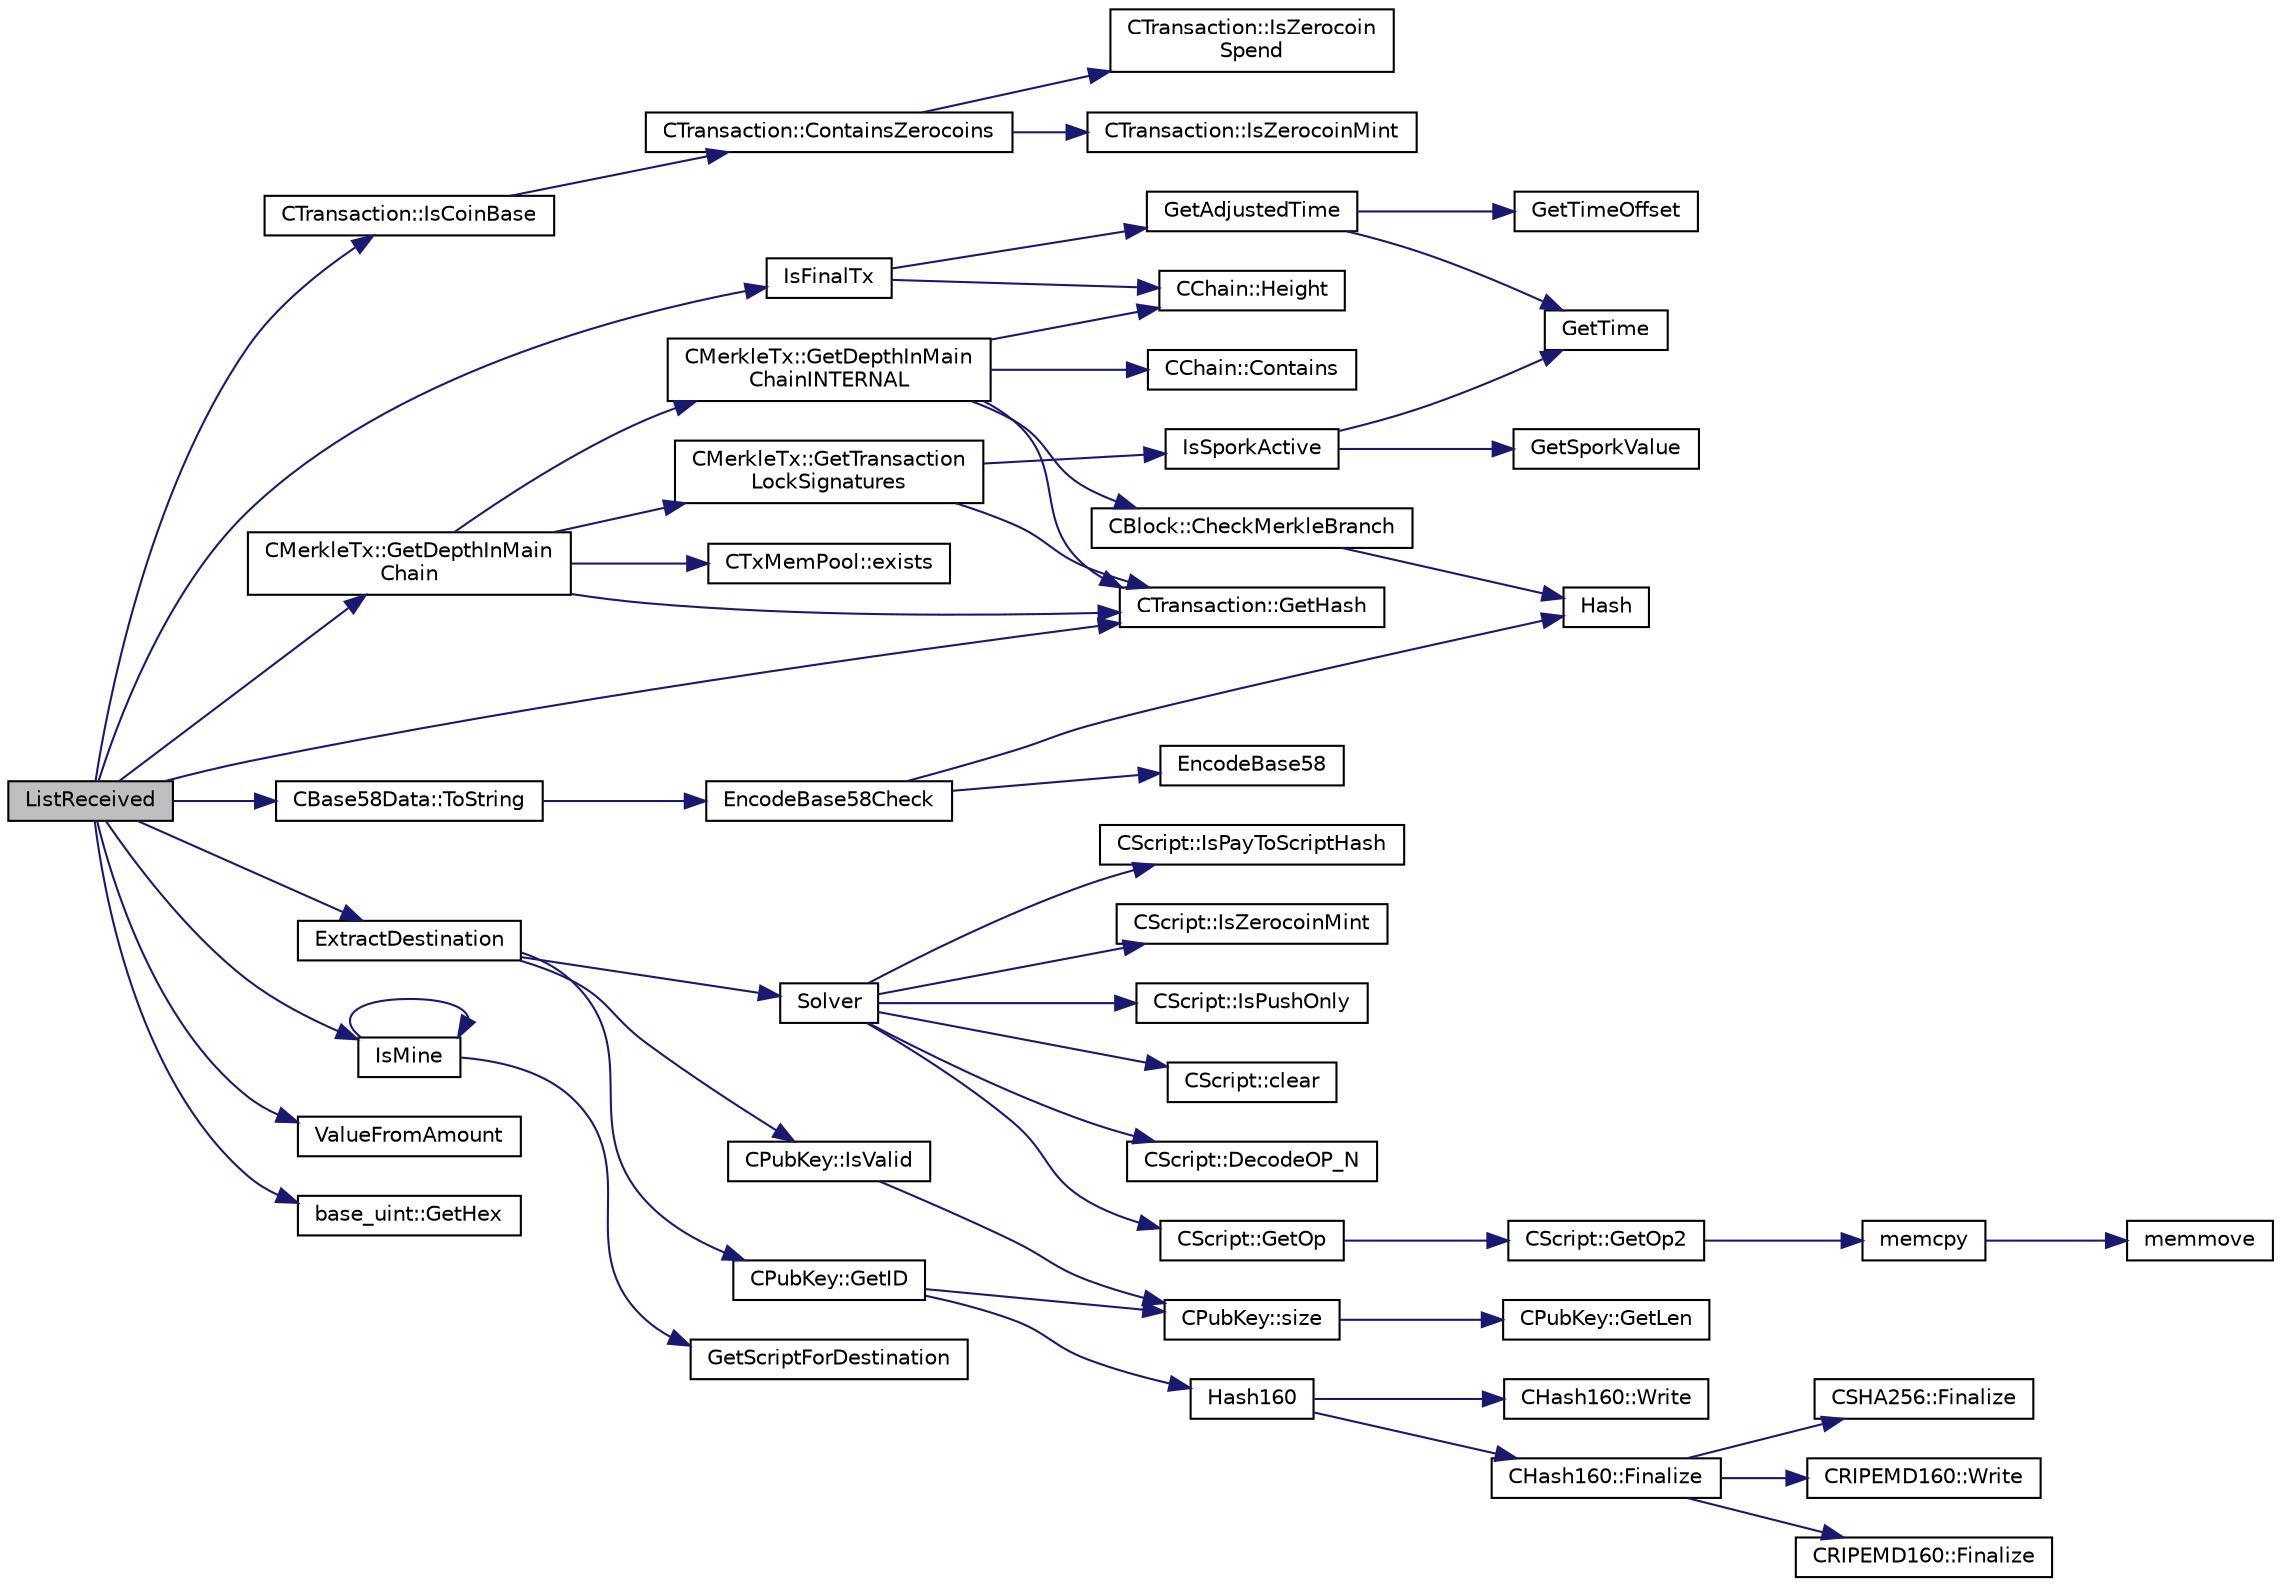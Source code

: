 digraph "ListReceived"
{
  edge [fontname="Helvetica",fontsize="10",labelfontname="Helvetica",labelfontsize="10"];
  node [fontname="Helvetica",fontsize="10",shape=record];
  rankdir="LR";
  Node1041 [label="ListReceived",height=0.2,width=0.4,color="black", fillcolor="grey75", style="filled", fontcolor="black"];
  Node1041 -> Node1042 [color="midnightblue",fontsize="10",style="solid",fontname="Helvetica"];
  Node1042 [label="CTransaction::IsCoinBase",height=0.2,width=0.4,color="black", fillcolor="white", style="filled",URL="$class_c_transaction.html#a96256e8ac1bf79ad9c057e48c41132dd"];
  Node1042 -> Node1043 [color="midnightblue",fontsize="10",style="solid",fontname="Helvetica"];
  Node1043 [label="CTransaction::ContainsZerocoins",height=0.2,width=0.4,color="black", fillcolor="white", style="filled",URL="$class_c_transaction.html#a613051e8e5651a7500cb455f37dd1116"];
  Node1043 -> Node1044 [color="midnightblue",fontsize="10",style="solid",fontname="Helvetica"];
  Node1044 [label="CTransaction::IsZerocoin\lSpend",height=0.2,width=0.4,color="black", fillcolor="white", style="filled",URL="$class_c_transaction.html#a4cda5603795c5f9179d4c8bd43f809cd"];
  Node1043 -> Node1045 [color="midnightblue",fontsize="10",style="solid",fontname="Helvetica"];
  Node1045 [label="CTransaction::IsZerocoinMint",height=0.2,width=0.4,color="black", fillcolor="white", style="filled",URL="$class_c_transaction.html#ab91efb1c2312e6feeecfbbfff11abbb1"];
  Node1041 -> Node1046 [color="midnightblue",fontsize="10",style="solid",fontname="Helvetica"];
  Node1046 [label="IsFinalTx",height=0.2,width=0.4,color="black", fillcolor="white", style="filled",URL="$main_8cpp.html#adc332cd7ac94e639bb4239618341be19"];
  Node1046 -> Node1047 [color="midnightblue",fontsize="10",style="solid",fontname="Helvetica"];
  Node1047 [label="CChain::Height",height=0.2,width=0.4,color="black", fillcolor="white", style="filled",URL="$class_c_chain.html#ad4758bc8872ce065a9579f77c3171d40",tooltip="Return the maximal height in the chain. "];
  Node1046 -> Node1048 [color="midnightblue",fontsize="10",style="solid",fontname="Helvetica"];
  Node1048 [label="GetAdjustedTime",height=0.2,width=0.4,color="black", fillcolor="white", style="filled",URL="$timedata_8cpp.html#a09f81b9c7650f898cf3cf305b87547e6"];
  Node1048 -> Node1049 [color="midnightblue",fontsize="10",style="solid",fontname="Helvetica"];
  Node1049 [label="GetTime",height=0.2,width=0.4,color="black", fillcolor="white", style="filled",URL="$utiltime_8cpp.html#a46fac5fba8ba905b5f9acb364f5d8c6f",tooltip="For unit testing. "];
  Node1048 -> Node1050 [color="midnightblue",fontsize="10",style="solid",fontname="Helvetica"];
  Node1050 [label="GetTimeOffset",height=0.2,width=0.4,color="black", fillcolor="white", style="filled",URL="$timedata_8cpp.html#a50ca5344c75631267633f15cfe5e983e",tooltip="\"Never go to sea with two chronometers; take one or three.\" Our three time sources are: ..."];
  Node1041 -> Node1051 [color="midnightblue",fontsize="10",style="solid",fontname="Helvetica"];
  Node1051 [label="CMerkleTx::GetDepthInMain\lChain",height=0.2,width=0.4,color="black", fillcolor="white", style="filled",URL="$class_c_merkle_tx.html#a5bf3a355593ecce5799de92d013149b1",tooltip="Return depth of transaction in blockchain: -1 : not in blockchain, and not in memory pool (conflicted..."];
  Node1051 -> Node1052 [color="midnightblue",fontsize="10",style="solid",fontname="Helvetica"];
  Node1052 [label="CMerkleTx::GetDepthInMain\lChainINTERNAL",height=0.2,width=0.4,color="black", fillcolor="white", style="filled",URL="$class_c_merkle_tx.html#ada4285bcdc83c90dc5829d9902b1271c"];
  Node1052 -> Node1053 [color="midnightblue",fontsize="10",style="solid",fontname="Helvetica"];
  Node1053 [label="CChain::Contains",height=0.2,width=0.4,color="black", fillcolor="white", style="filled",URL="$class_c_chain.html#af1786dc229c215dea7f727c11df2c8dc",tooltip="Efficiently check whether a block is present in this chain. "];
  Node1052 -> Node1054 [color="midnightblue",fontsize="10",style="solid",fontname="Helvetica"];
  Node1054 [label="CBlock::CheckMerkleBranch",height=0.2,width=0.4,color="black", fillcolor="white", style="filled",URL="$class_c_block.html#a81684cf96f6fb6731c869865b80d1ccd"];
  Node1054 -> Node1055 [color="midnightblue",fontsize="10",style="solid",fontname="Helvetica"];
  Node1055 [label="Hash",height=0.2,width=0.4,color="black", fillcolor="white", style="filled",URL="$hash_8h.html#a12c5e981d7f5f2850027fd5e932eff61",tooltip="Compute the 256-bit hash of a std::string. "];
  Node1052 -> Node1056 [color="midnightblue",fontsize="10",style="solid",fontname="Helvetica"];
  Node1056 [label="CTransaction::GetHash",height=0.2,width=0.4,color="black", fillcolor="white", style="filled",URL="$class_c_transaction.html#a7efd1379de830341417c0bfa23a149aa"];
  Node1052 -> Node1047 [color="midnightblue",fontsize="10",style="solid",fontname="Helvetica"];
  Node1051 -> Node1057 [color="midnightblue",fontsize="10",style="solid",fontname="Helvetica"];
  Node1057 [label="CTxMemPool::exists",height=0.2,width=0.4,color="black", fillcolor="white", style="filled",URL="$class_c_tx_mem_pool.html#adba06e79be4a1a092dd2db8290733be7"];
  Node1051 -> Node1056 [color="midnightblue",fontsize="10",style="solid",fontname="Helvetica"];
  Node1051 -> Node1058 [color="midnightblue",fontsize="10",style="solid",fontname="Helvetica"];
  Node1058 [label="CMerkleTx::GetTransaction\lLockSignatures",height=0.2,width=0.4,color="black", fillcolor="white", style="filled",URL="$class_c_merkle_tx.html#a29ab20d0785095dba254ca1050ba6989"];
  Node1058 -> Node1059 [color="midnightblue",fontsize="10",style="solid",fontname="Helvetica"];
  Node1059 [label="IsSporkActive",height=0.2,width=0.4,color="black", fillcolor="white", style="filled",URL="$spork_8cpp.html#a3305663176e21e81c80dc951a7f8ea5e"];
  Node1059 -> Node1060 [color="midnightblue",fontsize="10",style="solid",fontname="Helvetica"];
  Node1060 [label="GetSporkValue",height=0.2,width=0.4,color="black", fillcolor="white", style="filled",URL="$spork_8cpp.html#a7125c44e1c9a54dc7c28556b3fb24a8f"];
  Node1059 -> Node1049 [color="midnightblue",fontsize="10",style="solid",fontname="Helvetica"];
  Node1058 -> Node1056 [color="midnightblue",fontsize="10",style="solid",fontname="Helvetica"];
  Node1041 -> Node1061 [color="midnightblue",fontsize="10",style="solid",fontname="Helvetica"];
  Node1061 [label="ExtractDestination",height=0.2,width=0.4,color="black", fillcolor="white", style="filled",URL="$standard_8cpp.html#a951f7e601746ae076afdf3169ecca2fc"];
  Node1061 -> Node1062 [color="midnightblue",fontsize="10",style="solid",fontname="Helvetica"];
  Node1062 [label="Solver",height=0.2,width=0.4,color="black", fillcolor="white", style="filled",URL="$standard_8cpp.html#a6ee6be50bff44464e905680c6fcee6dc",tooltip="Return public keys or hashes from scriptPubKey, for &#39;standard&#39; transaction types. ..."];
  Node1062 -> Node1063 [color="midnightblue",fontsize="10",style="solid",fontname="Helvetica"];
  Node1063 [label="CScript::IsPayToScriptHash",height=0.2,width=0.4,color="black", fillcolor="white", style="filled",URL="$class_c_script.html#a0c3729c606d318923dc06f95d85a0971"];
  Node1062 -> Node1064 [color="midnightblue",fontsize="10",style="solid",fontname="Helvetica"];
  Node1064 [label="CScript::IsZerocoinMint",height=0.2,width=0.4,color="black", fillcolor="white", style="filled",URL="$class_c_script.html#aadeaf93bd9c00abc9e20d082051adac8"];
  Node1062 -> Node1065 [color="midnightblue",fontsize="10",style="solid",fontname="Helvetica"];
  Node1065 [label="CScript::IsPushOnly",height=0.2,width=0.4,color="black", fillcolor="white", style="filled",URL="$class_c_script.html#a090905f875fa5a40e616b319de8e973f",tooltip="Called by IsStandardTx and P2SH/BIP62 VerifyScript (which makes it consensus-critical). "];
  Node1062 -> Node1066 [color="midnightblue",fontsize="10",style="solid",fontname="Helvetica"];
  Node1066 [label="CScript::clear",height=0.2,width=0.4,color="black", fillcolor="white", style="filled",URL="$class_c_script.html#a7b2baf842621f07c4939408acf63377c"];
  Node1062 -> Node1067 [color="midnightblue",fontsize="10",style="solid",fontname="Helvetica"];
  Node1067 [label="CScript::GetOp",height=0.2,width=0.4,color="black", fillcolor="white", style="filled",URL="$class_c_script.html#a94635ed93d8d244ec3acfa83f9ecfe5f"];
  Node1067 -> Node1068 [color="midnightblue",fontsize="10",style="solid",fontname="Helvetica"];
  Node1068 [label="CScript::GetOp2",height=0.2,width=0.4,color="black", fillcolor="white", style="filled",URL="$class_c_script.html#aac2dbe75742054049b0c6de0e9473ef0"];
  Node1068 -> Node1069 [color="midnightblue",fontsize="10",style="solid",fontname="Helvetica"];
  Node1069 [label="memcpy",height=0.2,width=0.4,color="black", fillcolor="white", style="filled",URL="$glibc__compat_8cpp.html#a0f46826ab0466591e136db24394923cf"];
  Node1069 -> Node1070 [color="midnightblue",fontsize="10",style="solid",fontname="Helvetica"];
  Node1070 [label="memmove",height=0.2,width=0.4,color="black", fillcolor="white", style="filled",URL="$glibc__compat_8cpp.html#a9778d49e9029dd75bc53ecbbf9f5e9a1"];
  Node1062 -> Node1071 [color="midnightblue",fontsize="10",style="solid",fontname="Helvetica"];
  Node1071 [label="CScript::DecodeOP_N",height=0.2,width=0.4,color="black", fillcolor="white", style="filled",URL="$class_c_script.html#a7f975fca06b3e9a17da8ba23c7647e2e",tooltip="Encode/decode small integers: "];
  Node1061 -> Node1072 [color="midnightblue",fontsize="10",style="solid",fontname="Helvetica"];
  Node1072 [label="CPubKey::IsValid",height=0.2,width=0.4,color="black", fillcolor="white", style="filled",URL="$class_c_pub_key.html#a4fa94293cf8577fd039b9a133f6c7f30"];
  Node1072 -> Node1073 [color="midnightblue",fontsize="10",style="solid",fontname="Helvetica"];
  Node1073 [label="CPubKey::size",height=0.2,width=0.4,color="black", fillcolor="white", style="filled",URL="$class_c_pub_key.html#a6bb28fcf0a5f799c69f5b7269363b309",tooltip="Simple read-only vector-like interface to the pubkey data. "];
  Node1073 -> Node1074 [color="midnightblue",fontsize="10",style="solid",fontname="Helvetica"];
  Node1074 [label="CPubKey::GetLen",height=0.2,width=0.4,color="black", fillcolor="white", style="filled",URL="$class_c_pub_key.html#a7dc71b3f037c84268dc22de97d7b65fb",tooltip="Compute the length of a pubkey with a given first byte. "];
  Node1061 -> Node1075 [color="midnightblue",fontsize="10",style="solid",fontname="Helvetica"];
  Node1075 [label="CPubKey::GetID",height=0.2,width=0.4,color="black", fillcolor="white", style="filled",URL="$class_c_pub_key.html#a2675f7e6f72eff68e7a5227289feb021",tooltip="Get the KeyID of this public key (hash of its serialization) "];
  Node1075 -> Node1076 [color="midnightblue",fontsize="10",style="solid",fontname="Helvetica"];
  Node1076 [label="Hash160",height=0.2,width=0.4,color="black", fillcolor="white", style="filled",URL="$hash_8h.html#a4490f70ddae16e9e48460a0416a48a6b",tooltip="Compute the 160-bit hash an object. "];
  Node1076 -> Node1077 [color="midnightblue",fontsize="10",style="solid",fontname="Helvetica"];
  Node1077 [label="CHash160::Write",height=0.2,width=0.4,color="black", fillcolor="white", style="filled",URL="$class_c_hash160.html#af56cdd9443013eb68b246aa8450217f2"];
  Node1076 -> Node1078 [color="midnightblue",fontsize="10",style="solid",fontname="Helvetica"];
  Node1078 [label="CHash160::Finalize",height=0.2,width=0.4,color="black", fillcolor="white", style="filled",URL="$class_c_hash160.html#a9bb08e1772002ae1a5d85017ba7952ee"];
  Node1078 -> Node1079 [color="midnightblue",fontsize="10",style="solid",fontname="Helvetica"];
  Node1079 [label="CSHA256::Finalize",height=0.2,width=0.4,color="black", fillcolor="white", style="filled",URL="$class_c_s_h_a256.html#a4259230be0caefa590bc324fc12b9b90"];
  Node1078 -> Node1080 [color="midnightblue",fontsize="10",style="solid",fontname="Helvetica"];
  Node1080 [label="CRIPEMD160::Write",height=0.2,width=0.4,color="black", fillcolor="white", style="filled",URL="$class_c_r_i_p_e_m_d160.html#a221143b9d94af623d07c4f4ba1bf6007"];
  Node1078 -> Node1081 [color="midnightblue",fontsize="10",style="solid",fontname="Helvetica"];
  Node1081 [label="CRIPEMD160::Finalize",height=0.2,width=0.4,color="black", fillcolor="white", style="filled",URL="$class_c_r_i_p_e_m_d160.html#a2a11566fbf9d1339b819833313fc4e51"];
  Node1075 -> Node1073 [color="midnightblue",fontsize="10",style="solid",fontname="Helvetica"];
  Node1041 -> Node1082 [color="midnightblue",fontsize="10",style="solid",fontname="Helvetica"];
  Node1082 [label="IsMine",height=0.2,width=0.4,color="black", fillcolor="white", style="filled",URL="$wallet__ismine_8cpp.html#adc59cf67d903c1ba1ef225561b85bfce"];
  Node1082 -> Node1083 [color="midnightblue",fontsize="10",style="solid",fontname="Helvetica"];
  Node1083 [label="GetScriptForDestination",height=0.2,width=0.4,color="black", fillcolor="white", style="filled",URL="$standard_8cpp.html#ae40f28d3b46c21033f6ee1f1200d0321"];
  Node1082 -> Node1082 [color="midnightblue",fontsize="10",style="solid",fontname="Helvetica"];
  Node1041 -> Node1056 [color="midnightblue",fontsize="10",style="solid",fontname="Helvetica"];
  Node1041 -> Node1084 [color="midnightblue",fontsize="10",style="solid",fontname="Helvetica"];
  Node1084 [label="CBase58Data::ToString",height=0.2,width=0.4,color="black", fillcolor="white", style="filled",URL="$class_c_base58_data.html#a7dc91af403ca02694b3247b15604e220"];
  Node1084 -> Node1085 [color="midnightblue",fontsize="10",style="solid",fontname="Helvetica"];
  Node1085 [label="EncodeBase58Check",height=0.2,width=0.4,color="black", fillcolor="white", style="filled",URL="$base58_8cpp.html#ace9a5807ee51604f33044339f073ec76",tooltip="Encode a byte vector into a base58-encoded string, including checksum. "];
  Node1085 -> Node1055 [color="midnightblue",fontsize="10",style="solid",fontname="Helvetica"];
  Node1085 -> Node1086 [color="midnightblue",fontsize="10",style="solid",fontname="Helvetica"];
  Node1086 [label="EncodeBase58",height=0.2,width=0.4,color="black", fillcolor="white", style="filled",URL="$base58_8cpp.html#a8d6f0e9d5df175b4966dcede31dc90ad",tooltip="Why base-58 instead of standard base-64 encoding? "];
  Node1041 -> Node1087 [color="midnightblue",fontsize="10",style="solid",fontname="Helvetica"];
  Node1087 [label="ValueFromAmount",height=0.2,width=0.4,color="black", fillcolor="white", style="filled",URL="$rpcserver_8cpp.html#a0655c28ea826ddeb21e8079b6a0beb9e"];
  Node1041 -> Node1088 [color="midnightblue",fontsize="10",style="solid",fontname="Helvetica"];
  Node1088 [label="base_uint::GetHex",height=0.2,width=0.4,color="black", fillcolor="white", style="filled",URL="$classbase__uint.html#ae5e7b7481de91ebead20eebd5d685441"];
}
